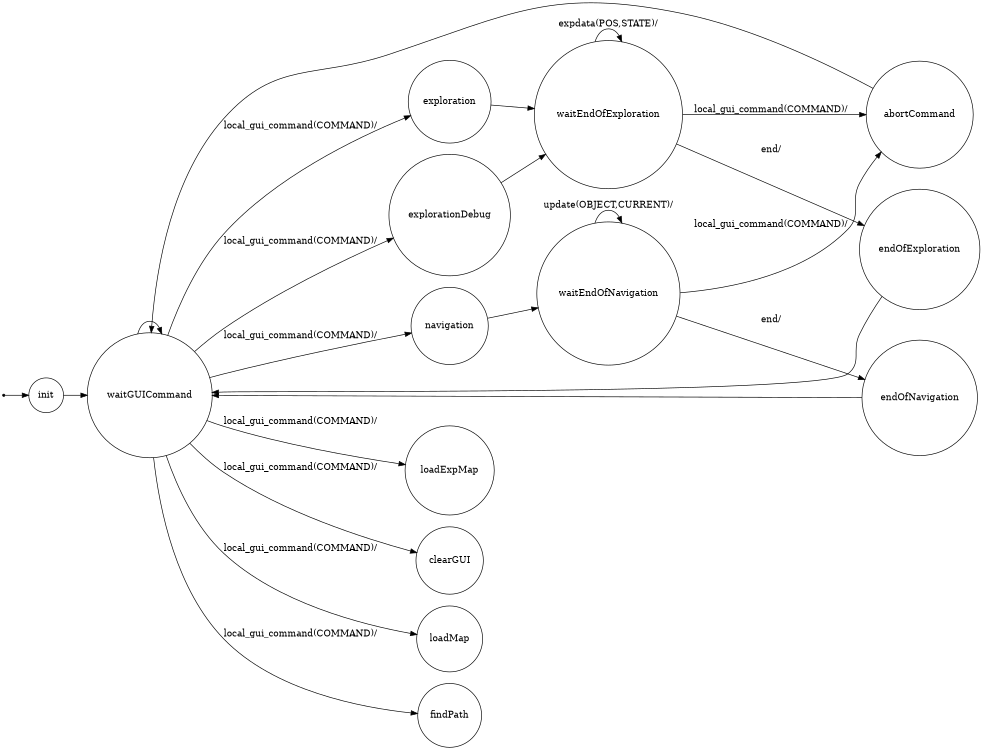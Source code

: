 /*
*
* A GraphViz DOT FSM description 
* Please use a GraphViz visualizer (like http://www.webgraphviz.com)
* 
* Generated by AM,NC,RM
*  
*/
 
digraph finite_state_machine {
  	rankdir=LR;
  	size="8,5"
  	node [shape = point]; iniziale;
  	node [shape = doublecircle]; 
  	node [shape = circle];
  	iniziale -> init [label = ""];
  	
  	
  	init -> waitGUICommand [ label = ""];
  	
  	waitGUICommand -> waitGUICommand [ label = ""];
  	waitGUICommand -> navigation [ label = "local_gui_command(COMMAND)/"];
  	waitGUICommand -> loadExpMap [ label = "local_gui_command(COMMAND)/"];
  	waitGUICommand -> exploration [ label = "local_gui_command(COMMAND)/"];
  	waitGUICommand -> clearGUI [ label = "local_gui_command(COMMAND)/"];
  	waitGUICommand -> loadMap [ label = "local_gui_command(COMMAND)/"];
  	waitGUICommand -> explorationDebug [ label = "local_gui_command(COMMAND)/"];
  	waitGUICommand -> findPath [ label = "local_gui_command(COMMAND)/"];
  	
  	exploration -> waitEndOfExploration [ label = ""];
  	
  	explorationDebug -> waitEndOfExploration [ label = ""];
  	
  	waitEndOfExploration -> waitEndOfExploration [ label = "expdata(POS,STATE)/"];
  	waitEndOfExploration -> endOfExploration [ label = "end/"];
  	waitEndOfExploration -> abortCommand [ label = "local_gui_command(COMMAND)/"];
  	
  	endOfExploration -> waitGUICommand [ label = ""];
  	
  	navigation -> waitEndOfNavigation [ label = ""];
  	
  	waitEndOfNavigation -> waitEndOfNavigation [ label = "update(OBJECT,CURRENT)/"];
  	waitEndOfNavigation -> endOfNavigation [ label = "end/"];
  	waitEndOfNavigation -> abortCommand [ label = "local_gui_command(COMMAND)/"];
  	
  	endOfNavigation -> waitGUICommand [ label = ""];
  	
  	abortCommand -> waitGUICommand [ label = ""];
}